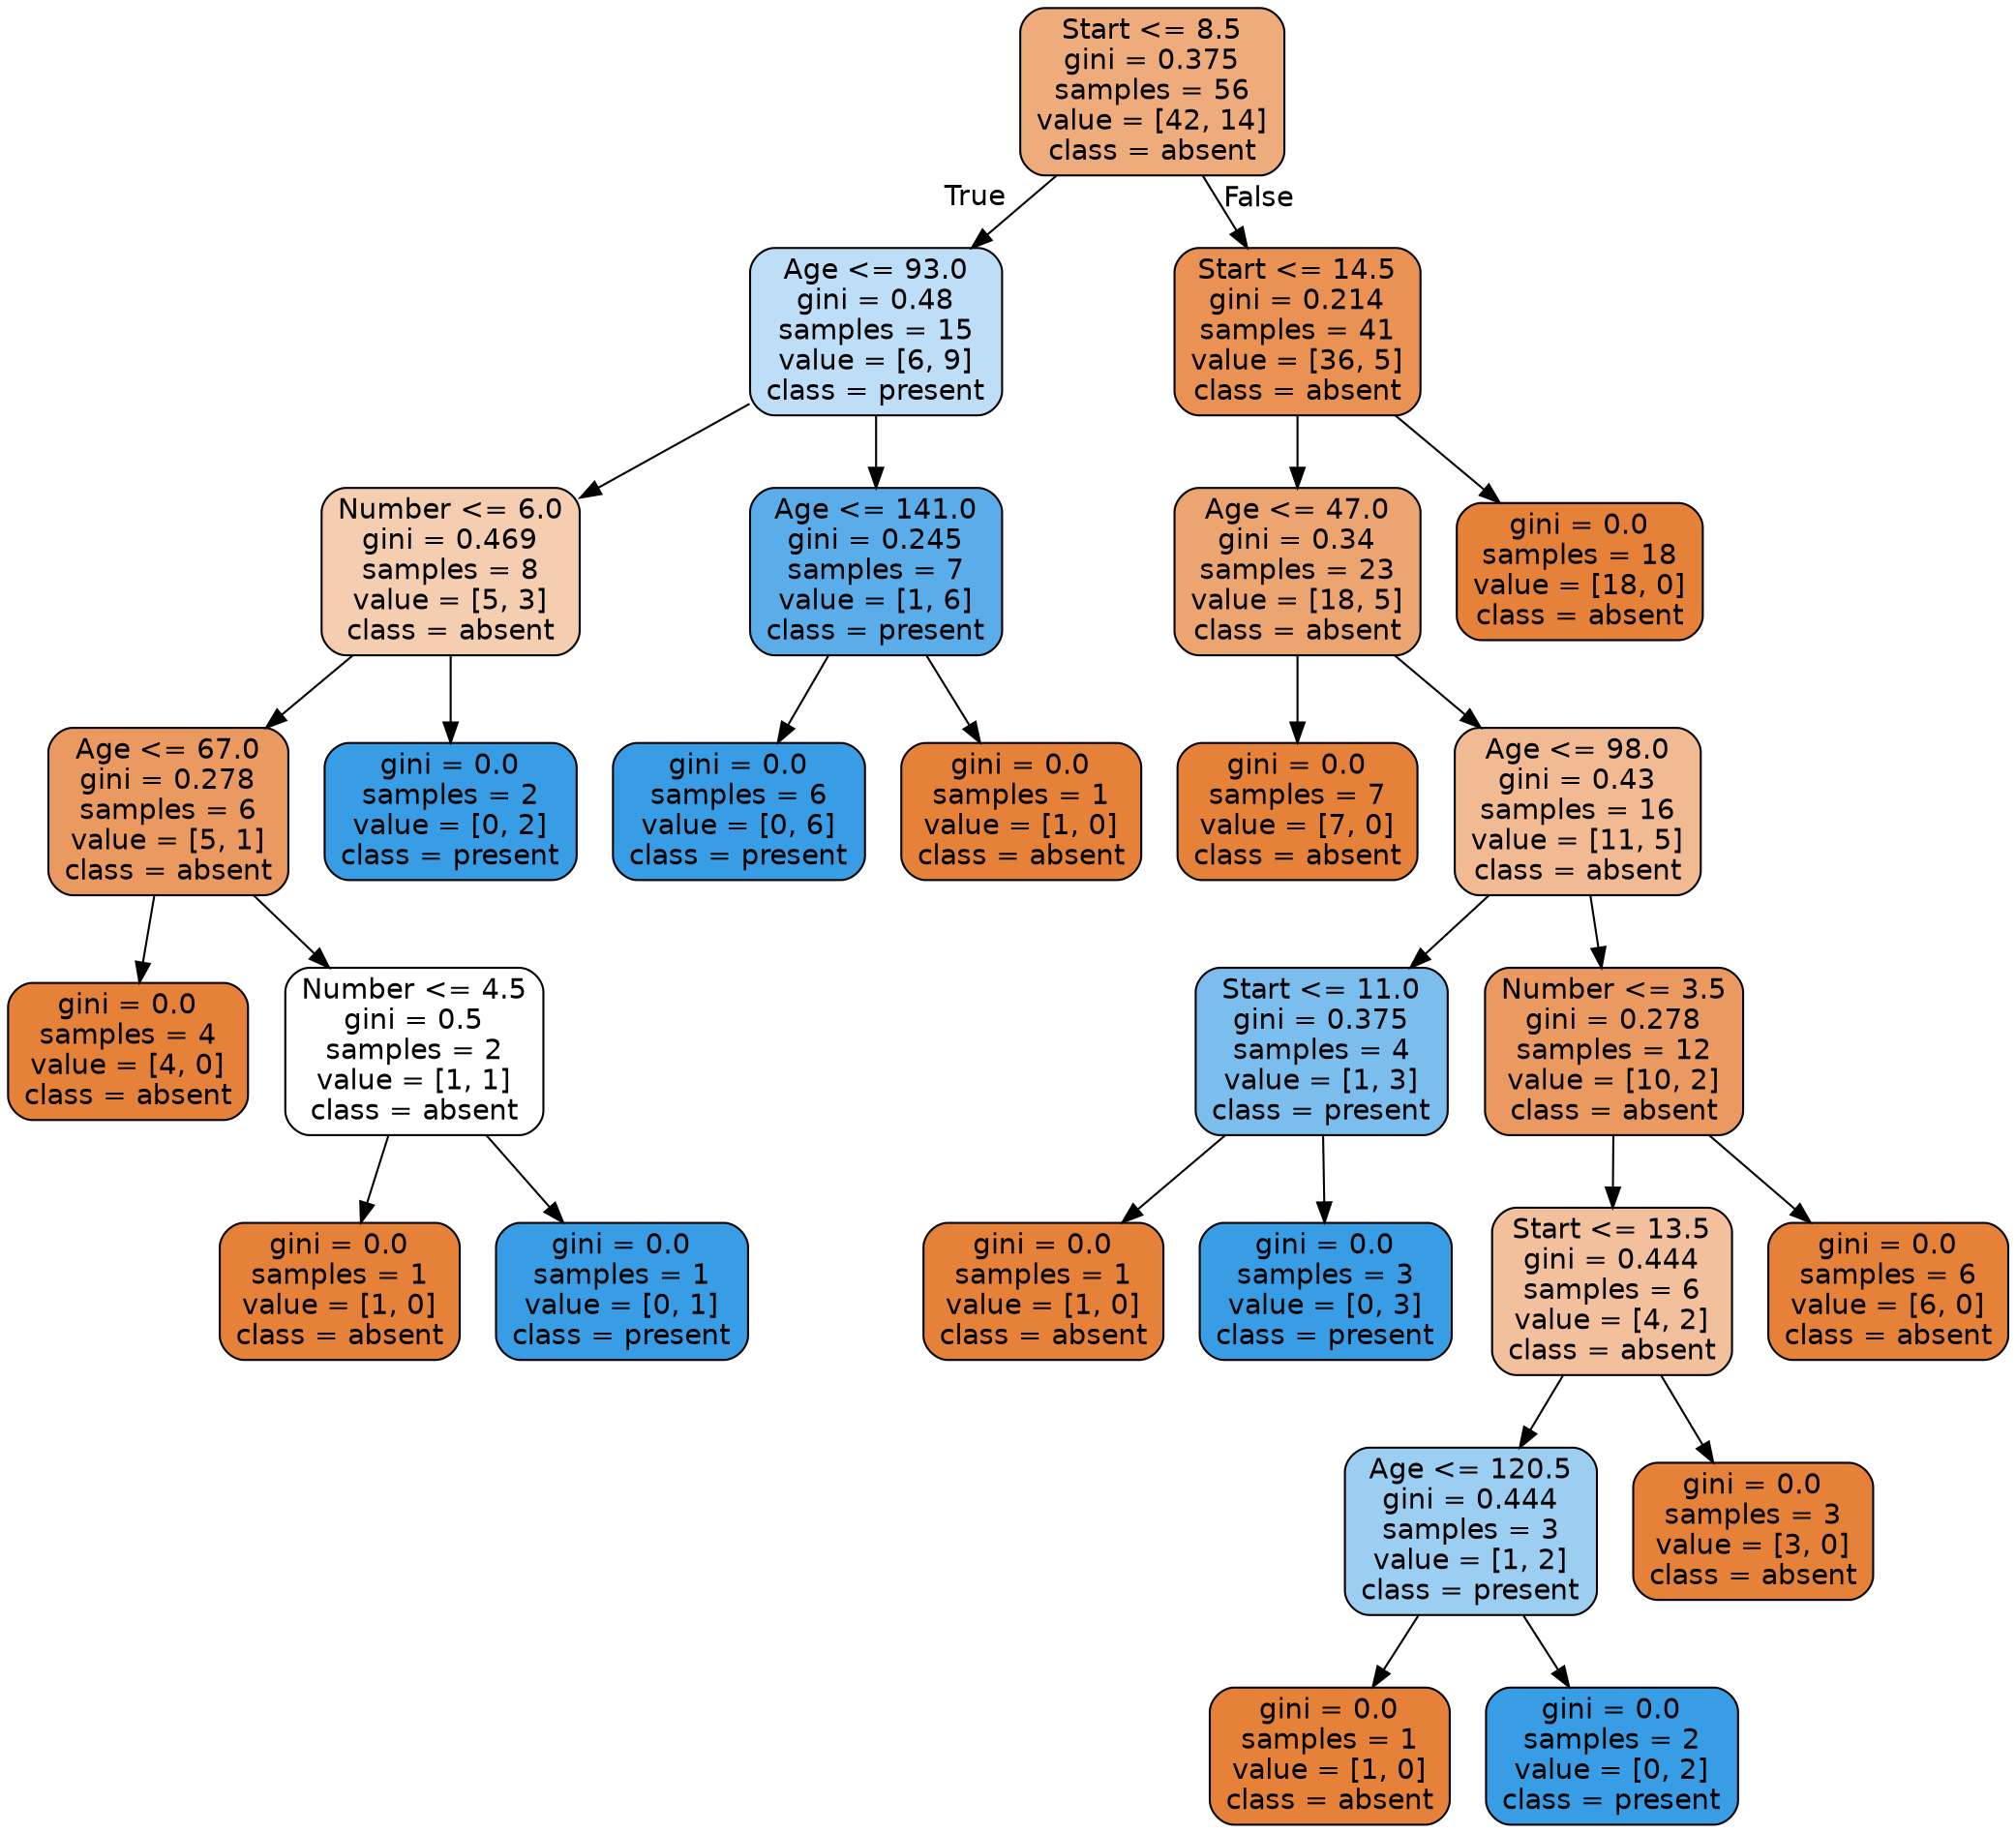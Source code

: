 digraph Tree {
node [shape=box, style="filled, rounded", color="black", fontname=helvetica] ;
edge [fontname=helvetica] ;
0 [label="Start <= 8.5\ngini = 0.375\nsamples = 56\nvalue = [42, 14]\nclass = absent", fillcolor="#eeab7b"] ;
1 [label="Age <= 93.0\ngini = 0.48\nsamples = 15\nvalue = [6, 9]\nclass = present", fillcolor="#bddef6"] ;
0 -> 1 [labeldistance=2.5, labelangle=45, headlabel="True"] ;
2 [label="Number <= 6.0\ngini = 0.469\nsamples = 8\nvalue = [5, 3]\nclass = absent", fillcolor="#f5cdb0"] ;
1 -> 2 ;
3 [label="Age <= 67.0\ngini = 0.278\nsamples = 6\nvalue = [5, 1]\nclass = absent", fillcolor="#ea9a61"] ;
2 -> 3 ;
4 [label="gini = 0.0\nsamples = 4\nvalue = [4, 0]\nclass = absent", fillcolor="#e58139"] ;
3 -> 4 ;
5 [label="Number <= 4.5\ngini = 0.5\nsamples = 2\nvalue = [1, 1]\nclass = absent", fillcolor="#ffffff"] ;
3 -> 5 ;
6 [label="gini = 0.0\nsamples = 1\nvalue = [1, 0]\nclass = absent", fillcolor="#e58139"] ;
5 -> 6 ;
7 [label="gini = 0.0\nsamples = 1\nvalue = [0, 1]\nclass = present", fillcolor="#399de5"] ;
5 -> 7 ;
8 [label="gini = 0.0\nsamples = 2\nvalue = [0, 2]\nclass = present", fillcolor="#399de5"] ;
2 -> 8 ;
9 [label="Age <= 141.0\ngini = 0.245\nsamples = 7\nvalue = [1, 6]\nclass = present", fillcolor="#5aade9"] ;
1 -> 9 ;
10 [label="gini = 0.0\nsamples = 6\nvalue = [0, 6]\nclass = present", fillcolor="#399de5"] ;
9 -> 10 ;
11 [label="gini = 0.0\nsamples = 1\nvalue = [1, 0]\nclass = absent", fillcolor="#e58139"] ;
9 -> 11 ;
12 [label="Start <= 14.5\ngini = 0.214\nsamples = 41\nvalue = [36, 5]\nclass = absent", fillcolor="#e99254"] ;
0 -> 12 [labeldistance=2.5, labelangle=-45, headlabel="False"] ;
13 [label="Age <= 47.0\ngini = 0.34\nsamples = 23\nvalue = [18, 5]\nclass = absent", fillcolor="#eca470"] ;
12 -> 13 ;
14 [label="gini = 0.0\nsamples = 7\nvalue = [7, 0]\nclass = absent", fillcolor="#e58139"] ;
13 -> 14 ;
15 [label="Age <= 98.0\ngini = 0.43\nsamples = 16\nvalue = [11, 5]\nclass = absent", fillcolor="#f1ba93"] ;
13 -> 15 ;
16 [label="Start <= 11.0\ngini = 0.375\nsamples = 4\nvalue = [1, 3]\nclass = present", fillcolor="#7bbeee"] ;
15 -> 16 ;
17 [label="gini = 0.0\nsamples = 1\nvalue = [1, 0]\nclass = absent", fillcolor="#e58139"] ;
16 -> 17 ;
18 [label="gini = 0.0\nsamples = 3\nvalue = [0, 3]\nclass = present", fillcolor="#399de5"] ;
16 -> 18 ;
19 [label="Number <= 3.5\ngini = 0.278\nsamples = 12\nvalue = [10, 2]\nclass = absent", fillcolor="#ea9a61"] ;
15 -> 19 ;
20 [label="Start <= 13.5\ngini = 0.444\nsamples = 6\nvalue = [4, 2]\nclass = absent", fillcolor="#f2c09c"] ;
19 -> 20 ;
21 [label="Age <= 120.5\ngini = 0.444\nsamples = 3\nvalue = [1, 2]\nclass = present", fillcolor="#9ccef2"] ;
20 -> 21 ;
22 [label="gini = 0.0\nsamples = 1\nvalue = [1, 0]\nclass = absent", fillcolor="#e58139"] ;
21 -> 22 ;
23 [label="gini = 0.0\nsamples = 2\nvalue = [0, 2]\nclass = present", fillcolor="#399de5"] ;
21 -> 23 ;
24 [label="gini = 0.0\nsamples = 3\nvalue = [3, 0]\nclass = absent", fillcolor="#e58139"] ;
20 -> 24 ;
25 [label="gini = 0.0\nsamples = 6\nvalue = [6, 0]\nclass = absent", fillcolor="#e58139"] ;
19 -> 25 ;
26 [label="gini = 0.0\nsamples = 18\nvalue = [18, 0]\nclass = absent", fillcolor="#e58139"] ;
12 -> 26 ;
}